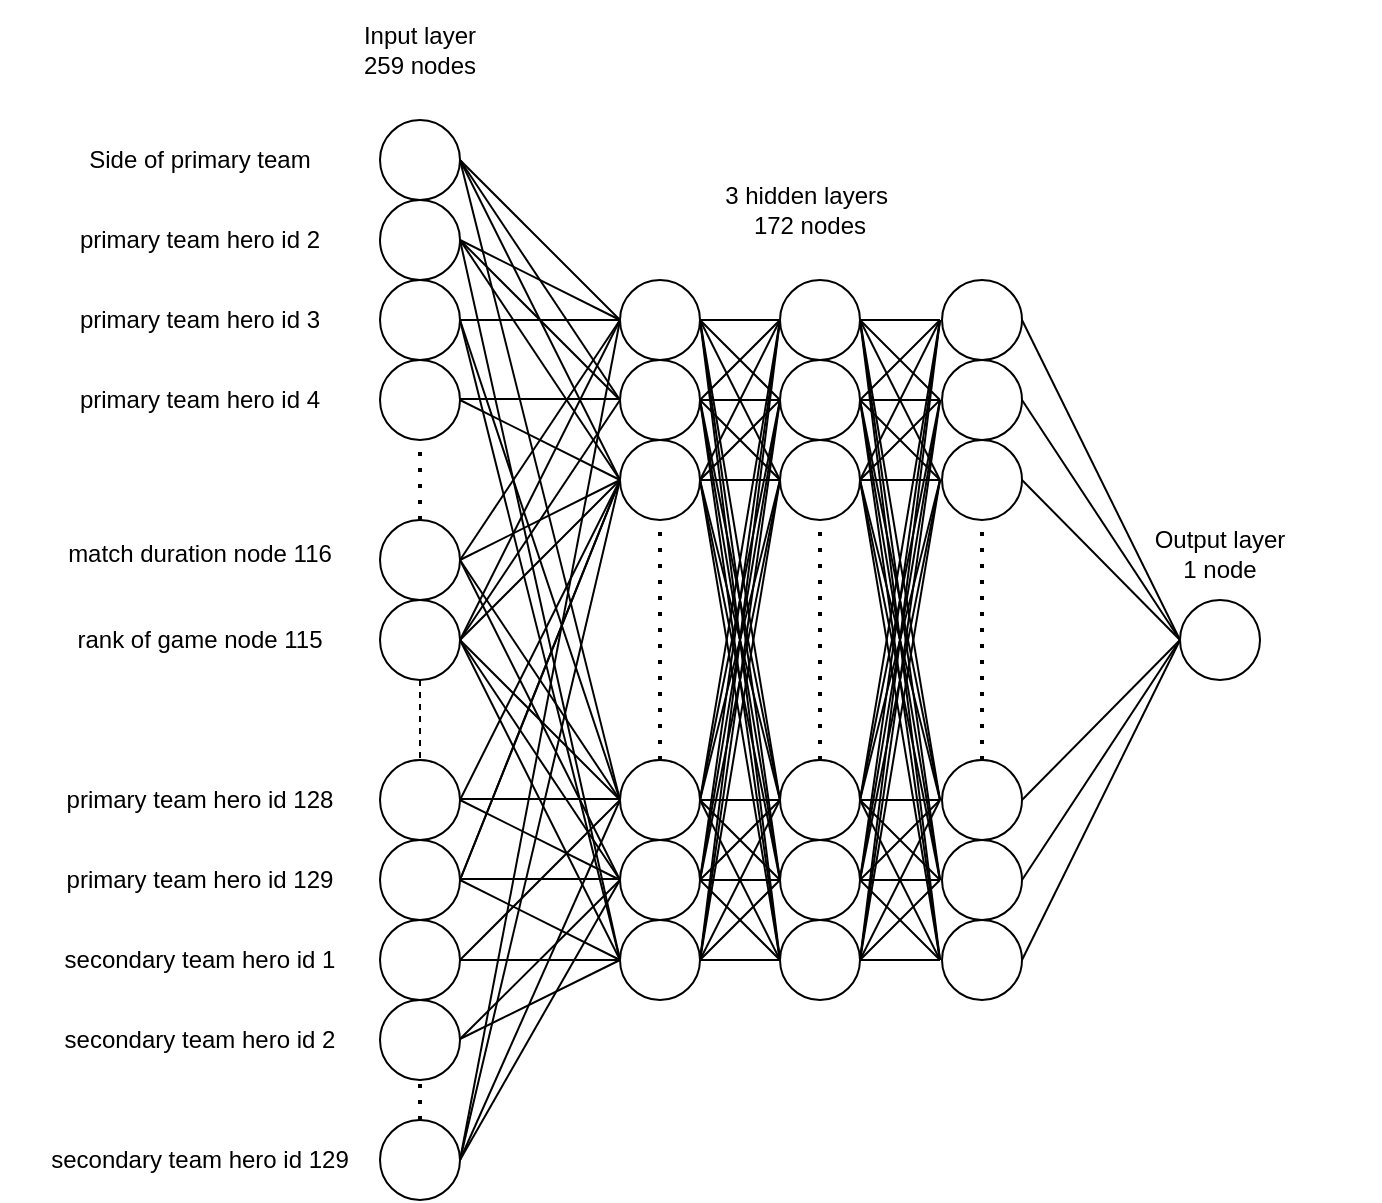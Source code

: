 <mxfile version="13.7.9" type="device"><diagram id="R50vDpRjeNp-_ogq0xLx" name="Page-1"><mxGraphModel dx="814" dy="2036" grid="1" gridSize="10" guides="1" tooltips="1" connect="1" arrows="1" fold="1" page="1" pageScale="1" pageWidth="827" pageHeight="1169" math="0" shadow="0"><root><mxCell id="0"/><mxCell id="1" parent="0"/><mxCell id="CBAxO0qk4OLBXcuv6rnA-1" value="" style="ellipse;whiteSpace=wrap;html=1;" vertex="1" parent="1"><mxGeometry x="250" y="230" width="40" height="40" as="geometry"/></mxCell><mxCell id="CBAxO0qk4OLBXcuv6rnA-13" value="" style="ellipse;whiteSpace=wrap;html=1;" vertex="1" parent="1"><mxGeometry x="250" y="270" width="40" height="40" as="geometry"/></mxCell><mxCell id="CBAxO0qk4OLBXcuv6rnA-14" value="" style="ellipse;whiteSpace=wrap;html=1;" vertex="1" parent="1"><mxGeometry x="250" y="310" width="40" height="40" as="geometry"/></mxCell><mxCell id="CBAxO0qk4OLBXcuv6rnA-15" value="" style="ellipse;whiteSpace=wrap;html=1;" vertex="1" parent="1"><mxGeometry x="250" y="350" width="40" height="40" as="geometry"/></mxCell><mxCell id="CBAxO0qk4OLBXcuv6rnA-18" value="" style="ellipse;whiteSpace=wrap;html=1;" vertex="1" parent="1"><mxGeometry x="250" y="430" width="40" height="40" as="geometry"/></mxCell><mxCell id="CBAxO0qk4OLBXcuv6rnA-19" value="" style="ellipse;whiteSpace=wrap;html=1;" vertex="1" parent="1"><mxGeometry x="250" y="590" width="40" height="40" as="geometry"/></mxCell><mxCell id="CBAxO0qk4OLBXcuv6rnA-20" value="" style="ellipse;whiteSpace=wrap;html=1;" vertex="1" parent="1"><mxGeometry x="250" y="630" width="40" height="40" as="geometry"/></mxCell><mxCell id="CBAxO0qk4OLBXcuv6rnA-21" value="" style="ellipse;whiteSpace=wrap;html=1;" vertex="1" parent="1"><mxGeometry x="250" y="670" width="40" height="40" as="geometry"/></mxCell><mxCell id="CBAxO0qk4OLBXcuv6rnA-23" value="" style="ellipse;whiteSpace=wrap;html=1;" vertex="1" parent="1"><mxGeometry x="250" y="730" width="40" height="40" as="geometry"/></mxCell><mxCell id="CBAxO0qk4OLBXcuv6rnA-36" value="" style="ellipse;whiteSpace=wrap;html=1;" vertex="1" parent="1"><mxGeometry x="370" y="310" width="40" height="40" as="geometry"/></mxCell><mxCell id="CBAxO0qk4OLBXcuv6rnA-67" value="" style="ellipse;whiteSpace=wrap;html=1;" vertex="1" parent="1"><mxGeometry x="650" y="470" width="40" height="40" as="geometry"/></mxCell><mxCell id="CBAxO0qk4OLBXcuv6rnA-69" value="Side of primary team" style="text;html=1;strokeColor=none;fillColor=none;align=center;verticalAlign=middle;whiteSpace=wrap;rounded=0;" vertex="1" parent="1"><mxGeometry x="60" y="240" width="200" height="20" as="geometry"/></mxCell><mxCell id="CBAxO0qk4OLBXcuv6rnA-70" value="primary team hero id 2" style="text;html=1;strokeColor=none;fillColor=none;align=center;verticalAlign=middle;whiteSpace=wrap;rounded=0;" vertex="1" parent="1"><mxGeometry x="60" y="280" width="200" height="20" as="geometry"/></mxCell><mxCell id="CBAxO0qk4OLBXcuv6rnA-71" value="primary team hero id 3" style="text;html=1;strokeColor=none;fillColor=none;align=center;verticalAlign=middle;whiteSpace=wrap;rounded=0;" vertex="1" parent="1"><mxGeometry x="60" y="320" width="200" height="20" as="geometry"/></mxCell><mxCell id="CBAxO0qk4OLBXcuv6rnA-72" value="primary team hero id 4" style="text;html=1;strokeColor=none;fillColor=none;align=center;verticalAlign=middle;whiteSpace=wrap;rounded=0;" vertex="1" parent="1"><mxGeometry x="60" y="360" width="200" height="20" as="geometry"/></mxCell><mxCell id="CBAxO0qk4OLBXcuv6rnA-73" value="primary team hero id 128" style="text;html=1;strokeColor=none;fillColor=none;align=center;verticalAlign=middle;whiteSpace=wrap;rounded=0;" vertex="1" parent="1"><mxGeometry x="60" y="560" width="200" height="20" as="geometry"/></mxCell><mxCell id="CBAxO0qk4OLBXcuv6rnA-74" value="primary team hero id 129" style="text;html=1;strokeColor=none;fillColor=none;align=center;verticalAlign=middle;whiteSpace=wrap;rounded=0;" vertex="1" parent="1"><mxGeometry x="60" y="600" width="200" height="20" as="geometry"/></mxCell><mxCell id="CBAxO0qk4OLBXcuv6rnA-75" value="" style="endArrow=none;dashed=1;html=1;dashPattern=1 3;strokeWidth=2;exitX=0.5;exitY=0;exitDx=0;exitDy=0;entryX=0.5;entryY=1;entryDx=0;entryDy=0;" edge="1" parent="1" source="CBAxO0qk4OLBXcuv6rnA-18" target="CBAxO0qk4OLBXcuv6rnA-15"><mxGeometry width="50" height="50" relative="1" as="geometry"><mxPoint x="290" y="450" as="sourcePoint"/><mxPoint x="340" y="400" as="targetPoint"/></mxGeometry></mxCell><mxCell id="CBAxO0qk4OLBXcuv6rnA-76" value="secondary team hero id 1" style="text;html=1;strokeColor=none;fillColor=none;align=center;verticalAlign=middle;whiteSpace=wrap;rounded=0;" vertex="1" parent="1"><mxGeometry x="60" y="640" width="200" height="20" as="geometry"/></mxCell><mxCell id="CBAxO0qk4OLBXcuv6rnA-77" value="secondary team hero id 2" style="text;html=1;strokeColor=none;fillColor=none;align=center;verticalAlign=middle;whiteSpace=wrap;rounded=0;" vertex="1" parent="1"><mxGeometry x="60" y="680" width="200" height="20" as="geometry"/></mxCell><mxCell id="CBAxO0qk4OLBXcuv6rnA-78" value="secondary team hero id 129" style="text;html=1;strokeColor=none;fillColor=none;align=center;verticalAlign=middle;whiteSpace=wrap;rounded=0;" vertex="1" parent="1"><mxGeometry x="60" y="740" width="200" height="20" as="geometry"/></mxCell><mxCell id="CBAxO0qk4OLBXcuv6rnA-79" value="" style="endArrow=none;dashed=1;html=1;dashPattern=1 3;strokeWidth=2;entryX=0.5;entryY=1;entryDx=0;entryDy=0;exitX=0.5;exitY=0;exitDx=0;exitDy=0;" edge="1" parent="1" source="CBAxO0qk4OLBXcuv6rnA-23" target="CBAxO0qk4OLBXcuv6rnA-21"><mxGeometry width="50" height="50" relative="1" as="geometry"><mxPoint x="140" y="760" as="sourcePoint"/><mxPoint x="190" y="710" as="targetPoint"/></mxGeometry></mxCell><mxCell id="CBAxO0qk4OLBXcuv6rnA-83" value="" style="ellipse;whiteSpace=wrap;html=1;" vertex="1" parent="1"><mxGeometry x="250" y="470" width="40" height="40" as="geometry"/></mxCell><mxCell id="CBAxO0qk4OLBXcuv6rnA-84" value="" style="ellipse;whiteSpace=wrap;html=1;" vertex="1" parent="1"><mxGeometry x="250" y="550" width="40" height="40" as="geometry"/></mxCell><mxCell id="CBAxO0qk4OLBXcuv6rnA-85" value="" style="endArrow=none;dashed=1;html=1;exitX=0.5;exitY=1;exitDx=0;exitDy=0;entryX=0.5;entryY=0;entryDx=0;entryDy=0;" edge="1" parent="1" source="CBAxO0qk4OLBXcuv6rnA-83" target="CBAxO0qk4OLBXcuv6rnA-84"><mxGeometry width="50" height="50" relative="1" as="geometry"><mxPoint x="220" y="720" as="sourcePoint"/><mxPoint x="270" y="550" as="targetPoint"/></mxGeometry></mxCell><mxCell id="CBAxO0qk4OLBXcuv6rnA-86" value="match duration node 116" style="text;html=1;strokeColor=none;fillColor=none;align=center;verticalAlign=middle;whiteSpace=wrap;rounded=0;" vertex="1" parent="1"><mxGeometry x="60" y="437" width="200" height="20" as="geometry"/></mxCell><mxCell id="CBAxO0qk4OLBXcuv6rnA-87" value="rank of game node 115" style="text;html=1;strokeColor=none;fillColor=none;align=center;verticalAlign=middle;whiteSpace=wrap;rounded=0;" vertex="1" parent="1"><mxGeometry x="60" y="480" width="200" height="20" as="geometry"/></mxCell><mxCell id="CBAxO0qk4OLBXcuv6rnA-91" value="&lt;span style=&quot;color: rgba(0 , 0 , 0 , 0) ; font-family: monospace ; font-size: 0px ; background-color: rgb(248 , 249 , 250)&quot;&gt;%3CmxGraphModel%3E%3Croot%3E%3CmxCell%20id%3D%220%22%2F%3E%3CmxCell%20id%3D%221%22%20parent%3D%220%22%2F%3E%3CmxCell%20id%3D%222%22%20value%3D%22%22%20style%3D%22endArrow%3Dnone%3Bhtml%3D1%3BentryX%3D0%3BentryY%3D0.5%3BentryDx%3D0%3BentryDy%3D0%3BexitX%3D1%3BexitY%3D0.5%3BexitDx%3D0%3BexitDy%3D0%3B%22%20edge%3D%221%22%20parent%3D%221%22%3E%3CmxGeometry%20width%3D%2250%22%20height%3D%2250%22%20relative%3D%221%22%20as%3D%22geometry%22%3E%3CmxPoint%20x%3D%22410%22%20y%3D%22680%22%20as%3D%22sourcePoint%22%2F%3E%3CmxPoint%20x%3D%22490%22%20y%3D%22560%22%20as%3D%22targetPoint%22%2F%3E%3C%2FmxGeometry%3E%3C%2FmxCell%3E%3C%2Froot%3E%3C%2FmxGraphModel%3E&lt;/span&gt;" style="endArrow=none;html=1;entryX=0;entryY=0.5;entryDx=0;entryDy=0;exitX=1;exitY=0.5;exitDx=0;exitDy=0;" edge="1" parent="1" source="CBAxO0qk4OLBXcuv6rnA-23"><mxGeometry width="50" height="50" relative="1" as="geometry"><mxPoint x="290" y="720" as="sourcePoint"/><mxPoint x="370.0" y="610" as="targetPoint"/></mxGeometry></mxCell><mxCell id="CBAxO0qk4OLBXcuv6rnA-93" value="" style="endArrow=none;html=1;exitX=1;exitY=0.5;exitDx=0;exitDy=0;entryX=0;entryY=0.5;entryDx=0;entryDy=0;" edge="1" parent="1" source="CBAxO0qk4OLBXcuv6rnA-23"><mxGeometry width="50" height="50" relative="1" as="geometry"><mxPoint x="360" y="690" as="sourcePoint"/><mxPoint x="370.0" y="570" as="targetPoint"/></mxGeometry></mxCell><mxCell id="CBAxO0qk4OLBXcuv6rnA-100" value="" style="endArrow=none;html=1;entryX=0;entryY=0.5;entryDx=0;entryDy=0;" edge="1" parent="1"><mxGeometry width="50" height="50" relative="1" as="geometry"><mxPoint x="290" y="750" as="sourcePoint"/><mxPoint x="370" y="330" as="targetPoint"/></mxGeometry></mxCell><mxCell id="CBAxO0qk4OLBXcuv6rnA-102" value="" style="endArrow=none;html=1;entryX=0;entryY=0.5;entryDx=0;entryDy=0;exitX=1;exitY=0.5;exitDx=0;exitDy=0;" edge="1" parent="1" source="CBAxO0qk4OLBXcuv6rnA-23"><mxGeometry width="50" height="50" relative="1" as="geometry"><mxPoint x="290" y="530" as="sourcePoint"/><mxPoint x="370" y="410" as="targetPoint"/></mxGeometry></mxCell><mxCell id="CBAxO0qk4OLBXcuv6rnA-128" value="" style="endArrow=none;html=1;entryX=0;entryY=0.5;entryDx=0;entryDy=0;exitX=1;exitY=0.5;exitDx=0;exitDy=0;" edge="1" parent="1" source="CBAxO0qk4OLBXcuv6rnA-1" target="CBAxO0qk4OLBXcuv6rnA-36"><mxGeometry width="50" height="50" relative="1" as="geometry"><mxPoint x="290" y="250" as="sourcePoint"/><mxPoint x="340" y="200" as="targetPoint"/></mxGeometry></mxCell><mxCell id="CBAxO0qk4OLBXcuv6rnA-129" value="" style="endArrow=none;html=1;exitX=1;exitY=0.5;exitDx=0;exitDy=0;" edge="1" parent="1" source="CBAxO0qk4OLBXcuv6rnA-13"><mxGeometry width="50" height="50" relative="1" as="geometry"><mxPoint x="320" y="380" as="sourcePoint"/><mxPoint x="370" y="330" as="targetPoint"/></mxGeometry></mxCell><mxCell id="CBAxO0qk4OLBXcuv6rnA-130" value="" style="endArrow=none;html=1;exitX=1;exitY=0.5;exitDx=0;exitDy=0;" edge="1" parent="1" source="CBAxO0qk4OLBXcuv6rnA-14"><mxGeometry width="50" height="50" relative="1" as="geometry"><mxPoint x="300" y="300" as="sourcePoint"/><mxPoint x="370" y="330" as="targetPoint"/></mxGeometry></mxCell><mxCell id="CBAxO0qk4OLBXcuv6rnA-131" value="" style="endArrow=none;html=1;exitX=1;exitY=0.5;exitDx=0;exitDy=0;" edge="1" parent="1"><mxGeometry width="50" height="50" relative="1" as="geometry"><mxPoint x="290" y="370" as="sourcePoint"/><mxPoint x="370" y="410" as="targetPoint"/></mxGeometry></mxCell><mxCell id="CBAxO0qk4OLBXcuv6rnA-134" value="" style="endArrow=none;html=1;exitX=1;exitY=0.5;exitDx=0;exitDy=0;" edge="1" parent="1"><mxGeometry width="50" height="50" relative="1" as="geometry"><mxPoint x="290" y="570" as="sourcePoint"/><mxPoint x="370" y="610" as="targetPoint"/></mxGeometry></mxCell><mxCell id="CBAxO0qk4OLBXcuv6rnA-135" value="" style="endArrow=none;html=1;exitX=1;exitY=0.5;exitDx=0;exitDy=0;" edge="1" parent="1"><mxGeometry width="50" height="50" relative="1" as="geometry"><mxPoint x="290" y="610" as="sourcePoint"/><mxPoint x="370" y="650" as="targetPoint"/></mxGeometry></mxCell><mxCell id="CBAxO0qk4OLBXcuv6rnA-137" value="" style="endArrow=none;html=1;exitX=1;exitY=0.5;exitDx=0;exitDy=0;entryX=0;entryY=0.5;entryDx=0;entryDy=0;" edge="1" parent="1"><mxGeometry width="50" height="50" relative="1" as="geometry"><mxPoint x="290" y="650" as="sourcePoint"/><mxPoint x="370.0" y="650" as="targetPoint"/></mxGeometry></mxCell><mxCell id="CBAxO0qk4OLBXcuv6rnA-138" value="" style="endArrow=none;html=1;exitX=1;exitY=0.5;exitDx=0;exitDy=0;entryX=0;entryY=0.5;entryDx=0;entryDy=0;" edge="1" parent="1"><mxGeometry width="50" height="50" relative="1" as="geometry"><mxPoint x="290" y="609.5" as="sourcePoint"/><mxPoint x="370" y="609.5" as="targetPoint"/></mxGeometry></mxCell><mxCell id="CBAxO0qk4OLBXcuv6rnA-139" value="" style="endArrow=none;html=1;exitX=1;exitY=0.5;exitDx=0;exitDy=0;entryX=0;entryY=0.5;entryDx=0;entryDy=0;" edge="1" parent="1"><mxGeometry width="50" height="50" relative="1" as="geometry"><mxPoint x="290" y="569.5" as="sourcePoint"/><mxPoint x="370" y="569.5" as="targetPoint"/></mxGeometry></mxCell><mxCell id="CBAxO0qk4OLBXcuv6rnA-141" value="" style="endArrow=none;html=1;exitX=1;exitY=0.5;exitDx=0;exitDy=0;entryX=0;entryY=0.5;entryDx=0;entryDy=0;" edge="1" parent="1"><mxGeometry width="50" height="50" relative="1" as="geometry"><mxPoint x="290" y="369.5" as="sourcePoint"/><mxPoint x="370" y="369.5" as="targetPoint"/></mxGeometry></mxCell><mxCell id="CBAxO0qk4OLBXcuv6rnA-143" value="" style="endArrow=none;html=1;exitX=1;exitY=0.5;exitDx=0;exitDy=0;" edge="1" parent="1" source="CBAxO0qk4OLBXcuv6rnA-1"><mxGeometry width="50" height="50" relative="1" as="geometry"><mxPoint x="290" y="249.5" as="sourcePoint"/><mxPoint x="370" y="370" as="targetPoint"/></mxGeometry></mxCell><mxCell id="CBAxO0qk4OLBXcuv6rnA-144" value="" style="endArrow=none;html=1;exitX=1;exitY=0.5;exitDx=0;exitDy=0;entryX=0;entryY=0.5;entryDx=0;entryDy=0;" edge="1" parent="1"><mxGeometry width="50" height="50" relative="1" as="geometry"><mxPoint x="290" y="650" as="sourcePoint"/><mxPoint x="370.0" y="570" as="targetPoint"/></mxGeometry></mxCell><mxCell id="CBAxO0qk4OLBXcuv6rnA-145" value="" style="endArrow=none;html=1;exitX=1;exitY=0.5;exitDx=0;exitDy=0;entryX=0;entryY=0.5;entryDx=0;entryDy=0;" edge="1" parent="1"><mxGeometry width="50" height="50" relative="1" as="geometry"><mxPoint x="290" y="689.5" as="sourcePoint"/><mxPoint x="370.0" y="650" as="targetPoint"/></mxGeometry></mxCell><mxCell id="CBAxO0qk4OLBXcuv6rnA-146" value="" style="endArrow=none;html=1;exitX=1;exitY=0.5;exitDx=0;exitDy=0;entryX=0;entryY=0.5;entryDx=0;entryDy=0;" edge="1" parent="1"><mxGeometry width="50" height="50" relative="1" as="geometry"><mxPoint x="290" y="689.5" as="sourcePoint"/><mxPoint x="370.0" y="610" as="targetPoint"/></mxGeometry></mxCell><mxCell id="CBAxO0qk4OLBXcuv6rnA-151" value="" style="endArrow=none;dashed=1;html=1;dashPattern=1 3;strokeWidth=2;entryX=0.5;entryY=1;entryDx=0;entryDy=0;exitX=0.5;exitY=0;exitDx=0;exitDy=0;" edge="1" parent="1"><mxGeometry width="50" height="50" relative="1" as="geometry"><mxPoint x="390.0" y="550" as="sourcePoint"/><mxPoint x="390.0" y="430" as="targetPoint"/></mxGeometry></mxCell><mxCell id="CBAxO0qk4OLBXcuv6rnA-155" value="" style="endArrow=none;html=1;exitX=1;exitY=0.5;exitDx=0;exitDy=0;entryX=0;entryY=0.5;entryDx=0;entryDy=0;" edge="1" parent="1" source="CBAxO0qk4OLBXcuv6rnA-1"><mxGeometry width="50" height="50" relative="1" as="geometry"><mxPoint x="360.0" y="170" as="sourcePoint"/><mxPoint x="370.0" y="410" as="targetPoint"/></mxGeometry></mxCell><mxCell id="CBAxO0qk4OLBXcuv6rnA-157" value="" style="endArrow=none;html=1;exitX=1;exitY=0.5;exitDx=0;exitDy=0;entryX=0;entryY=0.5;entryDx=0;entryDy=0;" edge="1" parent="1" source="CBAxO0qk4OLBXcuv6rnA-1"><mxGeometry width="50" height="50" relative="1" as="geometry"><mxPoint x="310.0" y="269.5" as="sourcePoint"/><mxPoint x="370.0" y="570" as="targetPoint"/></mxGeometry></mxCell><mxCell id="CBAxO0qk4OLBXcuv6rnA-161" value="" style="endArrow=none;html=1;exitX=1;exitY=0.5;exitDx=0;exitDy=0;entryX=0;entryY=0.5;entryDx=0;entryDy=0;" edge="1" parent="1" source="CBAxO0qk4OLBXcuv6rnA-13"><mxGeometry width="50" height="50" relative="1" as="geometry"><mxPoint x="350.0" y="309.5" as="sourcePoint"/><mxPoint x="370.0" y="370" as="targetPoint"/></mxGeometry></mxCell><mxCell id="CBAxO0qk4OLBXcuv6rnA-162" value="" style="endArrow=none;html=1;entryX=0;entryY=0.5;entryDx=0;entryDy=0;" edge="1" parent="1"><mxGeometry width="50" height="50" relative="1" as="geometry"><mxPoint x="290" y="290" as="sourcePoint"/><mxPoint x="370.0" y="410" as="targetPoint"/></mxGeometry></mxCell><mxCell id="CBAxO0qk4OLBXcuv6rnA-164" value="" style="endArrow=none;html=1;exitX=1;exitY=0.5;exitDx=0;exitDy=0;entryX=0;entryY=0.5;entryDx=0;entryDy=0;" edge="1" parent="1" source="CBAxO0qk4OLBXcuv6rnA-13"><mxGeometry width="50" height="50" relative="1" as="geometry"><mxPoint x="380.0" y="339.5" as="sourcePoint"/><mxPoint x="370.0" y="650" as="targetPoint"/></mxGeometry></mxCell><mxCell id="CBAxO0qk4OLBXcuv6rnA-165" value="" style="endArrow=none;html=1;exitX=1;exitY=0.5;exitDx=0;exitDy=0;entryX=0;entryY=0.5;entryDx=0;entryDy=0;" edge="1" parent="1" source="CBAxO0qk4OLBXcuv6rnA-18" target="CBAxO0qk4OLBXcuv6rnA-36"><mxGeometry width="50" height="50" relative="1" as="geometry"><mxPoint x="390.0" y="349.5" as="sourcePoint"/><mxPoint x="470.0" y="470" as="targetPoint"/></mxGeometry></mxCell><mxCell id="CBAxO0qk4OLBXcuv6rnA-166" value="" style="endArrow=none;html=1;exitX=0;exitY=0.5;exitDx=0;exitDy=0;entryX=1;entryY=0.5;entryDx=0;entryDy=0;" edge="1" parent="1" target="CBAxO0qk4OLBXcuv6rnA-18"><mxGeometry width="50" height="50" relative="1" as="geometry"><mxPoint x="370.0" y="410" as="sourcePoint"/><mxPoint x="480.0" y="480" as="targetPoint"/></mxGeometry></mxCell><mxCell id="CBAxO0qk4OLBXcuv6rnA-167" value="" style="endArrow=none;html=1;exitX=1;exitY=0.5;exitDx=0;exitDy=0;entryX=0;entryY=0.5;entryDx=0;entryDy=0;" edge="1" parent="1" source="CBAxO0qk4OLBXcuv6rnA-83"><mxGeometry width="50" height="50" relative="1" as="geometry"><mxPoint x="410.0" y="369.5" as="sourcePoint"/><mxPoint x="370.0" y="370" as="targetPoint"/></mxGeometry></mxCell><mxCell id="CBAxO0qk4OLBXcuv6rnA-168" value="" style="endArrow=none;html=1;exitX=1;exitY=0.5;exitDx=0;exitDy=0;entryX=0;entryY=0.5;entryDx=0;entryDy=0;" edge="1" parent="1" source="CBAxO0qk4OLBXcuv6rnA-83"><mxGeometry width="50" height="50" relative="1" as="geometry"><mxPoint x="420.0" y="379.5" as="sourcePoint"/><mxPoint x="370.0" y="410" as="targetPoint"/></mxGeometry></mxCell><mxCell id="CBAxO0qk4OLBXcuv6rnA-169" value="" style="endArrow=none;html=1;exitX=1;exitY=0.5;exitDx=0;exitDy=0;entryX=0;entryY=0.5;entryDx=0;entryDy=0;" edge="1" parent="1" source="CBAxO0qk4OLBXcuv6rnA-83"><mxGeometry width="50" height="50" relative="1" as="geometry"><mxPoint x="430.0" y="389.5" as="sourcePoint"/><mxPoint x="370.0" y="570" as="targetPoint"/></mxGeometry></mxCell><mxCell id="CBAxO0qk4OLBXcuv6rnA-170" value="" style="endArrow=none;html=1;exitX=1;exitY=0.5;exitDx=0;exitDy=0;entryX=0;entryY=0.5;entryDx=0;entryDy=0;" edge="1" parent="1" source="CBAxO0qk4OLBXcuv6rnA-83"><mxGeometry width="50" height="50" relative="1" as="geometry"><mxPoint x="440.0" y="399.5" as="sourcePoint"/><mxPoint x="370.0" y="650" as="targetPoint"/></mxGeometry></mxCell><mxCell id="CBAxO0qk4OLBXcuv6rnA-171" value="" style="endArrow=none;html=1;exitX=1;exitY=0.5;exitDx=0;exitDy=0;" edge="1" parent="1" source="CBAxO0qk4OLBXcuv6rnA-83"><mxGeometry width="50" height="50" relative="1" as="geometry"><mxPoint x="450.0" y="409.5" as="sourcePoint"/><mxPoint x="370" y="610" as="targetPoint"/></mxGeometry></mxCell><mxCell id="CBAxO0qk4OLBXcuv6rnA-172" value="" style="endArrow=none;html=1;exitX=1;exitY=0.5;exitDx=0;exitDy=0;entryX=0;entryY=0.5;entryDx=0;entryDy=0;" edge="1" parent="1" source="CBAxO0qk4OLBXcuv6rnA-83" target="CBAxO0qk4OLBXcuv6rnA-36"><mxGeometry width="50" height="50" relative="1" as="geometry"><mxPoint x="460.0" y="419.5" as="sourcePoint"/><mxPoint x="540.0" y="540" as="targetPoint"/></mxGeometry></mxCell><mxCell id="CBAxO0qk4OLBXcuv6rnA-173" value="" style="endArrow=none;html=1;exitX=1;exitY=0.5;exitDx=0;exitDy=0;entryX=0;entryY=0.5;entryDx=0;entryDy=0;" edge="1" parent="1" source="CBAxO0qk4OLBXcuv6rnA-18"><mxGeometry width="50" height="50" relative="1" as="geometry"><mxPoint x="470.0" y="429.5" as="sourcePoint"/><mxPoint x="370.0" y="570" as="targetPoint"/></mxGeometry></mxCell><mxCell id="CBAxO0qk4OLBXcuv6rnA-174" value="" style="endArrow=none;html=1;exitX=1;exitY=0.5;exitDx=0;exitDy=0;entryX=0;entryY=0.5;entryDx=0;entryDy=0;" edge="1" parent="1" source="CBAxO0qk4OLBXcuv6rnA-18"><mxGeometry width="50" height="50" relative="1" as="geometry"><mxPoint x="480.0" y="439.5" as="sourcePoint"/><mxPoint x="370.0" y="610" as="targetPoint"/></mxGeometry></mxCell><mxCell id="CBAxO0qk4OLBXcuv6rnA-175" value="" style="endArrow=none;html=1;exitX=1;exitY=0.5;exitDx=0;exitDy=0;" edge="1" parent="1" source="CBAxO0qk4OLBXcuv6rnA-19"><mxGeometry width="50" height="50" relative="1" as="geometry"><mxPoint x="490.0" y="449.5" as="sourcePoint"/><mxPoint x="370" y="410" as="targetPoint"/></mxGeometry></mxCell><mxCell id="CBAxO0qk4OLBXcuv6rnA-176" value="" style="endArrow=none;html=1;exitX=1;exitY=0.5;exitDx=0;exitDy=0;entryX=0;entryY=0.5;entryDx=0;entryDy=0;" edge="1" parent="1" source="CBAxO0qk4OLBXcuv6rnA-19"><mxGeometry width="50" height="50" relative="1" as="geometry"><mxPoint x="500.0" y="459.5" as="sourcePoint"/><mxPoint x="370.0" y="410" as="targetPoint"/></mxGeometry></mxCell><mxCell id="CBAxO0qk4OLBXcuv6rnA-177" value="" style="endArrow=none;html=1;exitX=1;exitY=0.5;exitDx=0;exitDy=0;entryX=0;entryY=0.5;entryDx=0;entryDy=0;" edge="1" parent="1" source="CBAxO0qk4OLBXcuv6rnA-84"><mxGeometry width="50" height="50" relative="1" as="geometry"><mxPoint x="510.0" y="469.5" as="sourcePoint"/><mxPoint x="370.0" y="410" as="targetPoint"/></mxGeometry></mxCell><mxCell id="CBAxO0qk4OLBXcuv6rnA-178" value="" style="endArrow=none;html=1;exitX=1;exitY=0.5;exitDx=0;exitDy=0;entryX=0;entryY=0.5;entryDx=0;entryDy=0;" edge="1" parent="1" source="CBAxO0qk4OLBXcuv6rnA-14"><mxGeometry width="50" height="50" relative="1" as="geometry"><mxPoint x="520.0" y="479.5" as="sourcePoint"/><mxPoint x="370.0" y="570" as="targetPoint"/></mxGeometry></mxCell><mxCell id="CBAxO0qk4OLBXcuv6rnA-179" value="" style="endArrow=none;html=1;exitX=1;exitY=0.5;exitDx=0;exitDy=0;entryX=0;entryY=0.5;entryDx=0;entryDy=0;" edge="1" parent="1" source="CBAxO0qk4OLBXcuv6rnA-14"><mxGeometry width="50" height="50" relative="1" as="geometry"><mxPoint x="530.0" y="489.5" as="sourcePoint"/><mxPoint x="370.0" y="650" as="targetPoint"/></mxGeometry></mxCell><mxCell id="CBAxO0qk4OLBXcuv6rnA-180" value="" style="endArrow=none;html=1;exitX=1;exitY=0.5;exitDx=0;exitDy=0;entryX=0;entryY=0.5;entryDx=0;entryDy=0;" edge="1" parent="1" source="CBAxO0qk4OLBXcuv6rnA-36"><mxGeometry width="50" height="50" relative="1" as="geometry"><mxPoint x="540.0" y="499.5" as="sourcePoint"/><mxPoint x="450.0" y="410" as="targetPoint"/></mxGeometry></mxCell><mxCell id="CBAxO0qk4OLBXcuv6rnA-181" value="" style="endArrow=none;html=1;exitX=1;exitY=0.5;exitDx=0;exitDy=0;entryX=0;entryY=0.5;entryDx=0;entryDy=0;" edge="1" parent="1" source="CBAxO0qk4OLBXcuv6rnA-36"><mxGeometry width="50" height="50" relative="1" as="geometry"><mxPoint x="550.0" y="509.5" as="sourcePoint"/><mxPoint x="450.0" y="570" as="targetPoint"/></mxGeometry></mxCell><mxCell id="CBAxO0qk4OLBXcuv6rnA-182" value="" style="endArrow=none;html=1;exitX=1;exitY=0.5;exitDx=0;exitDy=0;entryX=0;entryY=0.5;entryDx=0;entryDy=0;" edge="1" parent="1" source="CBAxO0qk4OLBXcuv6rnA-36"><mxGeometry width="50" height="50" relative="1" as="geometry"><mxPoint x="440.0" y="350" as="sourcePoint"/><mxPoint x="450.0" y="370" as="targetPoint"/></mxGeometry></mxCell><mxCell id="CBAxO0qk4OLBXcuv6rnA-183" value="" style="endArrow=none;html=1;exitX=1;exitY=0.5;exitDx=0;exitDy=0;entryX=0;entryY=0.5;entryDx=0;entryDy=0;" edge="1" parent="1" source="CBAxO0qk4OLBXcuv6rnA-36"><mxGeometry width="50" height="50" relative="1" as="geometry"><mxPoint x="390.0" y="309.5" as="sourcePoint"/><mxPoint x="450.0" y="330" as="targetPoint"/></mxGeometry></mxCell><mxCell id="CBAxO0qk4OLBXcuv6rnA-184" value="" style="endArrow=none;html=1;exitX=1;exitY=0.5;exitDx=0;exitDy=0;entryX=0;entryY=0.5;entryDx=0;entryDy=0;" edge="1" parent="1" source="CBAxO0qk4OLBXcuv6rnA-36"><mxGeometry width="50" height="50" relative="1" as="geometry"><mxPoint x="580.0" y="539.5" as="sourcePoint"/><mxPoint x="450.0" y="610" as="targetPoint"/></mxGeometry></mxCell><mxCell id="CBAxO0qk4OLBXcuv6rnA-185" value="" style="endArrow=none;html=1;exitX=1;exitY=0.5;exitDx=0;exitDy=0;entryX=0;entryY=0.5;entryDx=0;entryDy=0;" edge="1" parent="1" source="CBAxO0qk4OLBXcuv6rnA-36"><mxGeometry width="50" height="50" relative="1" as="geometry"><mxPoint x="590.0" y="549.5" as="sourcePoint"/><mxPoint x="450.0" y="650" as="targetPoint"/></mxGeometry></mxCell><mxCell id="CBAxO0qk4OLBXcuv6rnA-207" value="" style="ellipse;whiteSpace=wrap;html=1;" vertex="1" parent="1"><mxGeometry x="370" y="350" width="40" height="40" as="geometry"/></mxCell><mxCell id="CBAxO0qk4OLBXcuv6rnA-208" value="" style="endArrow=none;html=1;exitX=1;exitY=0.5;exitDx=0;exitDy=0;entryX=0;entryY=0.5;entryDx=0;entryDy=0;" edge="1" parent="1" source="CBAxO0qk4OLBXcuv6rnA-207"><mxGeometry width="50" height="50" relative="1" as="geometry"><mxPoint x="540.0" y="499.5" as="sourcePoint"/><mxPoint x="450.0" y="410" as="targetPoint"/></mxGeometry></mxCell><mxCell id="CBAxO0qk4OLBXcuv6rnA-209" value="" style="endArrow=none;html=1;exitX=1;exitY=0.5;exitDx=0;exitDy=0;entryX=0;entryY=0.5;entryDx=0;entryDy=0;" edge="1" parent="1" source="CBAxO0qk4OLBXcuv6rnA-207"><mxGeometry width="50" height="50" relative="1" as="geometry"><mxPoint x="550.0" y="509.5" as="sourcePoint"/><mxPoint x="450.0" y="570" as="targetPoint"/></mxGeometry></mxCell><mxCell id="CBAxO0qk4OLBXcuv6rnA-210" value="" style="endArrow=none;html=1;exitX=1;exitY=0.5;exitDx=0;exitDy=0;entryX=0;entryY=0.5;entryDx=0;entryDy=0;" edge="1" parent="1" source="CBAxO0qk4OLBXcuv6rnA-207"><mxGeometry width="50" height="50" relative="1" as="geometry"><mxPoint x="440.0" y="350" as="sourcePoint"/><mxPoint x="450.0" y="370" as="targetPoint"/></mxGeometry></mxCell><mxCell id="CBAxO0qk4OLBXcuv6rnA-211" value="" style="endArrow=none;html=1;exitX=1;exitY=0.5;exitDx=0;exitDy=0;entryX=0;entryY=0.5;entryDx=0;entryDy=0;" edge="1" parent="1" source="CBAxO0qk4OLBXcuv6rnA-207"><mxGeometry width="50" height="50" relative="1" as="geometry"><mxPoint x="390.0" y="309.5" as="sourcePoint"/><mxPoint x="450.0" y="330" as="targetPoint"/></mxGeometry></mxCell><mxCell id="CBAxO0qk4OLBXcuv6rnA-212" value="" style="endArrow=none;html=1;exitX=1;exitY=0.5;exitDx=0;exitDy=0;entryX=0;entryY=0.5;entryDx=0;entryDy=0;" edge="1" parent="1" source="CBAxO0qk4OLBXcuv6rnA-207"><mxGeometry width="50" height="50" relative="1" as="geometry"><mxPoint x="580.0" y="539.5" as="sourcePoint"/><mxPoint x="450.0" y="610" as="targetPoint"/></mxGeometry></mxCell><mxCell id="CBAxO0qk4OLBXcuv6rnA-213" value="" style="endArrow=none;html=1;exitX=1;exitY=0.5;exitDx=0;exitDy=0;entryX=0;entryY=0.5;entryDx=0;entryDy=0;" edge="1" parent="1" source="CBAxO0qk4OLBXcuv6rnA-207"><mxGeometry width="50" height="50" relative="1" as="geometry"><mxPoint x="590.0" y="549.5" as="sourcePoint"/><mxPoint x="450.0" y="650" as="targetPoint"/></mxGeometry></mxCell><mxCell id="CBAxO0qk4OLBXcuv6rnA-214" value="" style="ellipse;whiteSpace=wrap;html=1;" vertex="1" parent="1"><mxGeometry x="370" y="390" width="40" height="40" as="geometry"/></mxCell><mxCell id="CBAxO0qk4OLBXcuv6rnA-215" value="" style="endArrow=none;html=1;exitX=1;exitY=0.5;exitDx=0;exitDy=0;entryX=0;entryY=0.5;entryDx=0;entryDy=0;" edge="1" parent="1" source="CBAxO0qk4OLBXcuv6rnA-214"><mxGeometry width="50" height="50" relative="1" as="geometry"><mxPoint x="540.0" y="499.5" as="sourcePoint"/><mxPoint x="450.0" y="410" as="targetPoint"/></mxGeometry></mxCell><mxCell id="CBAxO0qk4OLBXcuv6rnA-216" value="" style="endArrow=none;html=1;exitX=1;exitY=0.5;exitDx=0;exitDy=0;entryX=0;entryY=0.5;entryDx=0;entryDy=0;" edge="1" parent="1" source="CBAxO0qk4OLBXcuv6rnA-214"><mxGeometry width="50" height="50" relative="1" as="geometry"><mxPoint x="550.0" y="509.5" as="sourcePoint"/><mxPoint x="450.0" y="570" as="targetPoint"/></mxGeometry></mxCell><mxCell id="CBAxO0qk4OLBXcuv6rnA-217" value="" style="endArrow=none;html=1;exitX=1;exitY=0.5;exitDx=0;exitDy=0;entryX=0;entryY=0.5;entryDx=0;entryDy=0;" edge="1" parent="1" source="CBAxO0qk4OLBXcuv6rnA-214"><mxGeometry width="50" height="50" relative="1" as="geometry"><mxPoint x="440.0" y="350" as="sourcePoint"/><mxPoint x="450.0" y="370" as="targetPoint"/></mxGeometry></mxCell><mxCell id="CBAxO0qk4OLBXcuv6rnA-218" value="" style="endArrow=none;html=1;exitX=1;exitY=0.5;exitDx=0;exitDy=0;entryX=0;entryY=0.5;entryDx=0;entryDy=0;" edge="1" parent="1" source="CBAxO0qk4OLBXcuv6rnA-214"><mxGeometry width="50" height="50" relative="1" as="geometry"><mxPoint x="390.0" y="309.5" as="sourcePoint"/><mxPoint x="450.0" y="330" as="targetPoint"/></mxGeometry></mxCell><mxCell id="CBAxO0qk4OLBXcuv6rnA-219" value="" style="endArrow=none;html=1;exitX=1;exitY=0.5;exitDx=0;exitDy=0;entryX=0;entryY=0.5;entryDx=0;entryDy=0;" edge="1" parent="1" source="CBAxO0qk4OLBXcuv6rnA-214"><mxGeometry width="50" height="50" relative="1" as="geometry"><mxPoint x="580.0" y="539.5" as="sourcePoint"/><mxPoint x="450.0" y="610" as="targetPoint"/></mxGeometry></mxCell><mxCell id="CBAxO0qk4OLBXcuv6rnA-220" value="" style="endArrow=none;html=1;exitX=1;exitY=0.5;exitDx=0;exitDy=0;entryX=0;entryY=0.5;entryDx=0;entryDy=0;" edge="1" parent="1" source="CBAxO0qk4OLBXcuv6rnA-214"><mxGeometry width="50" height="50" relative="1" as="geometry"><mxPoint x="590.0" y="549.5" as="sourcePoint"/><mxPoint x="450.0" y="650" as="targetPoint"/></mxGeometry></mxCell><mxCell id="CBAxO0qk4OLBXcuv6rnA-221" value="" style="ellipse;whiteSpace=wrap;html=1;" vertex="1" parent="1"><mxGeometry x="370" y="550" width="40" height="40" as="geometry"/></mxCell><mxCell id="CBAxO0qk4OLBXcuv6rnA-222" value="" style="endArrow=none;html=1;exitX=1;exitY=0.5;exitDx=0;exitDy=0;entryX=0;entryY=0.5;entryDx=0;entryDy=0;" edge="1" parent="1" source="CBAxO0qk4OLBXcuv6rnA-221"><mxGeometry width="50" height="50" relative="1" as="geometry"><mxPoint x="540.0" y="499.5" as="sourcePoint"/><mxPoint x="450.0" y="410" as="targetPoint"/></mxGeometry></mxCell><mxCell id="CBAxO0qk4OLBXcuv6rnA-223" value="" style="endArrow=none;html=1;exitX=1;exitY=0.5;exitDx=0;exitDy=0;entryX=0;entryY=0.5;entryDx=0;entryDy=0;" edge="1" parent="1" source="CBAxO0qk4OLBXcuv6rnA-221"><mxGeometry width="50" height="50" relative="1" as="geometry"><mxPoint x="550.0" y="509.5" as="sourcePoint"/><mxPoint x="450.0" y="570" as="targetPoint"/></mxGeometry></mxCell><mxCell id="CBAxO0qk4OLBXcuv6rnA-224" value="" style="endArrow=none;html=1;exitX=1;exitY=0.5;exitDx=0;exitDy=0;entryX=0;entryY=0.5;entryDx=0;entryDy=0;" edge="1" parent="1" source="CBAxO0qk4OLBXcuv6rnA-221"><mxGeometry width="50" height="50" relative="1" as="geometry"><mxPoint x="440.0" y="350" as="sourcePoint"/><mxPoint x="450.0" y="370" as="targetPoint"/></mxGeometry></mxCell><mxCell id="CBAxO0qk4OLBXcuv6rnA-225" value="" style="endArrow=none;html=1;exitX=1;exitY=0.5;exitDx=0;exitDy=0;entryX=0;entryY=0.5;entryDx=0;entryDy=0;" edge="1" parent="1" source="CBAxO0qk4OLBXcuv6rnA-221"><mxGeometry width="50" height="50" relative="1" as="geometry"><mxPoint x="390.0" y="309.5" as="sourcePoint"/><mxPoint x="450.0" y="330" as="targetPoint"/></mxGeometry></mxCell><mxCell id="CBAxO0qk4OLBXcuv6rnA-226" value="" style="endArrow=none;html=1;exitX=1;exitY=0.5;exitDx=0;exitDy=0;entryX=0;entryY=0.5;entryDx=0;entryDy=0;" edge="1" parent="1" source="CBAxO0qk4OLBXcuv6rnA-221"><mxGeometry width="50" height="50" relative="1" as="geometry"><mxPoint x="580.0" y="539.5" as="sourcePoint"/><mxPoint x="450.0" y="610" as="targetPoint"/></mxGeometry></mxCell><mxCell id="CBAxO0qk4OLBXcuv6rnA-227" value="" style="endArrow=none;html=1;exitX=1;exitY=0.5;exitDx=0;exitDy=0;entryX=0;entryY=0.5;entryDx=0;entryDy=0;" edge="1" parent="1" source="CBAxO0qk4OLBXcuv6rnA-221"><mxGeometry width="50" height="50" relative="1" as="geometry"><mxPoint x="590.0" y="549.5" as="sourcePoint"/><mxPoint x="450.0" y="650" as="targetPoint"/></mxGeometry></mxCell><mxCell id="CBAxO0qk4OLBXcuv6rnA-235" value="" style="ellipse;whiteSpace=wrap;html=1;" vertex="1" parent="1"><mxGeometry x="370" y="590" width="40" height="40" as="geometry"/></mxCell><mxCell id="CBAxO0qk4OLBXcuv6rnA-236" value="" style="endArrow=none;html=1;exitX=1;exitY=0.5;exitDx=0;exitDy=0;entryX=0;entryY=0.5;entryDx=0;entryDy=0;" edge="1" parent="1" source="CBAxO0qk4OLBXcuv6rnA-235"><mxGeometry width="50" height="50" relative="1" as="geometry"><mxPoint x="540.0" y="499.5" as="sourcePoint"/><mxPoint x="450.0" y="410" as="targetPoint"/></mxGeometry></mxCell><mxCell id="CBAxO0qk4OLBXcuv6rnA-237" value="" style="endArrow=none;html=1;exitX=1;exitY=0.5;exitDx=0;exitDy=0;entryX=0;entryY=0.5;entryDx=0;entryDy=0;" edge="1" parent="1" source="CBAxO0qk4OLBXcuv6rnA-235"><mxGeometry width="50" height="50" relative="1" as="geometry"><mxPoint x="550.0" y="509.5" as="sourcePoint"/><mxPoint x="450.0" y="570" as="targetPoint"/></mxGeometry></mxCell><mxCell id="CBAxO0qk4OLBXcuv6rnA-238" value="" style="endArrow=none;html=1;exitX=1;exitY=0.5;exitDx=0;exitDy=0;entryX=0;entryY=0.5;entryDx=0;entryDy=0;" edge="1" parent="1" source="CBAxO0qk4OLBXcuv6rnA-235"><mxGeometry width="50" height="50" relative="1" as="geometry"><mxPoint x="440.0" y="350" as="sourcePoint"/><mxPoint x="450.0" y="370" as="targetPoint"/></mxGeometry></mxCell><mxCell id="CBAxO0qk4OLBXcuv6rnA-239" value="" style="endArrow=none;html=1;exitX=1;exitY=0.5;exitDx=0;exitDy=0;entryX=0;entryY=0.5;entryDx=0;entryDy=0;" edge="1" parent="1" source="CBAxO0qk4OLBXcuv6rnA-235"><mxGeometry width="50" height="50" relative="1" as="geometry"><mxPoint x="390.0" y="309.5" as="sourcePoint"/><mxPoint x="450.0" y="330" as="targetPoint"/></mxGeometry></mxCell><mxCell id="CBAxO0qk4OLBXcuv6rnA-240" value="" style="endArrow=none;html=1;exitX=1;exitY=0.5;exitDx=0;exitDy=0;entryX=0;entryY=0.5;entryDx=0;entryDy=0;" edge="1" parent="1" source="CBAxO0qk4OLBXcuv6rnA-235"><mxGeometry width="50" height="50" relative="1" as="geometry"><mxPoint x="580.0" y="539.5" as="sourcePoint"/><mxPoint x="450.0" y="610" as="targetPoint"/></mxGeometry></mxCell><mxCell id="CBAxO0qk4OLBXcuv6rnA-241" value="" style="endArrow=none;html=1;exitX=1;exitY=0.5;exitDx=0;exitDy=0;entryX=0;entryY=0.5;entryDx=0;entryDy=0;" edge="1" parent="1" source="CBAxO0qk4OLBXcuv6rnA-235"><mxGeometry width="50" height="50" relative="1" as="geometry"><mxPoint x="590.0" y="549.5" as="sourcePoint"/><mxPoint x="450.0" y="650" as="targetPoint"/></mxGeometry></mxCell><mxCell id="CBAxO0qk4OLBXcuv6rnA-242" value="" style="ellipse;whiteSpace=wrap;html=1;" vertex="1" parent="1"><mxGeometry x="370" y="630" width="40" height="40" as="geometry"/></mxCell><mxCell id="CBAxO0qk4OLBXcuv6rnA-243" value="" style="endArrow=none;html=1;exitX=1;exitY=0.5;exitDx=0;exitDy=0;entryX=0;entryY=0.5;entryDx=0;entryDy=0;" edge="1" parent="1" source="CBAxO0qk4OLBXcuv6rnA-242"><mxGeometry width="50" height="50" relative="1" as="geometry"><mxPoint x="540.0" y="499.5" as="sourcePoint"/><mxPoint x="450.0" y="410" as="targetPoint"/></mxGeometry></mxCell><mxCell id="CBAxO0qk4OLBXcuv6rnA-244" value="" style="endArrow=none;html=1;exitX=1;exitY=0.5;exitDx=0;exitDy=0;entryX=0;entryY=0.5;entryDx=0;entryDy=0;" edge="1" parent="1" source="CBAxO0qk4OLBXcuv6rnA-242"><mxGeometry width="50" height="50" relative="1" as="geometry"><mxPoint x="550.0" y="509.5" as="sourcePoint"/><mxPoint x="450.0" y="570" as="targetPoint"/></mxGeometry></mxCell><mxCell id="CBAxO0qk4OLBXcuv6rnA-245" value="" style="endArrow=none;html=1;exitX=1;exitY=0.5;exitDx=0;exitDy=0;entryX=0;entryY=0.5;entryDx=0;entryDy=0;" edge="1" parent="1" source="CBAxO0qk4OLBXcuv6rnA-242"><mxGeometry width="50" height="50" relative="1" as="geometry"><mxPoint x="440.0" y="350" as="sourcePoint"/><mxPoint x="450.0" y="370" as="targetPoint"/></mxGeometry></mxCell><mxCell id="CBAxO0qk4OLBXcuv6rnA-246" value="" style="endArrow=none;html=1;exitX=1;exitY=0.5;exitDx=0;exitDy=0;entryX=0;entryY=0.5;entryDx=0;entryDy=0;" edge="1" parent="1" source="CBAxO0qk4OLBXcuv6rnA-242"><mxGeometry width="50" height="50" relative="1" as="geometry"><mxPoint x="390.0" y="309.5" as="sourcePoint"/><mxPoint x="450.0" y="330" as="targetPoint"/></mxGeometry></mxCell><mxCell id="CBAxO0qk4OLBXcuv6rnA-247" value="" style="endArrow=none;html=1;exitX=1;exitY=0.5;exitDx=0;exitDy=0;entryX=0;entryY=0.5;entryDx=0;entryDy=0;" edge="1" parent="1" source="CBAxO0qk4OLBXcuv6rnA-242"><mxGeometry width="50" height="50" relative="1" as="geometry"><mxPoint x="580.0" y="539.5" as="sourcePoint"/><mxPoint x="450.0" y="610" as="targetPoint"/></mxGeometry></mxCell><mxCell id="CBAxO0qk4OLBXcuv6rnA-248" value="" style="endArrow=none;html=1;exitX=1;exitY=0.5;exitDx=0;exitDy=0;entryX=0;entryY=0.5;entryDx=0;entryDy=0;" edge="1" parent="1" source="CBAxO0qk4OLBXcuv6rnA-242"><mxGeometry width="50" height="50" relative="1" as="geometry"><mxPoint x="590.0" y="549.5" as="sourcePoint"/><mxPoint x="450.0" y="650" as="targetPoint"/></mxGeometry></mxCell><mxCell id="CBAxO0qk4OLBXcuv6rnA-249" value="" style="ellipse;whiteSpace=wrap;html=1;" vertex="1" parent="1"><mxGeometry x="450" y="310" width="40" height="40" as="geometry"/></mxCell><mxCell id="CBAxO0qk4OLBXcuv6rnA-250" value="" style="endArrow=none;dashed=1;html=1;dashPattern=1 3;strokeWidth=2;entryX=0.5;entryY=1;entryDx=0;entryDy=0;exitX=0.5;exitY=0;exitDx=0;exitDy=0;" edge="1" parent="1"><mxGeometry width="50" height="50" relative="1" as="geometry"><mxPoint x="470.0" y="550" as="sourcePoint"/><mxPoint x="470.0" y="430" as="targetPoint"/></mxGeometry></mxCell><mxCell id="CBAxO0qk4OLBXcuv6rnA-251" value="" style="endArrow=none;html=1;exitX=1;exitY=0.5;exitDx=0;exitDy=0;entryX=0;entryY=0.5;entryDx=0;entryDy=0;" edge="1" parent="1" source="CBAxO0qk4OLBXcuv6rnA-249"><mxGeometry width="50" height="50" relative="1" as="geometry"><mxPoint x="620.0" y="499.5" as="sourcePoint"/><mxPoint x="530.0" y="410" as="targetPoint"/></mxGeometry></mxCell><mxCell id="CBAxO0qk4OLBXcuv6rnA-252" value="" style="endArrow=none;html=1;exitX=1;exitY=0.5;exitDx=0;exitDy=0;entryX=0;entryY=0.5;entryDx=0;entryDy=0;" edge="1" parent="1" source="CBAxO0qk4OLBXcuv6rnA-249"><mxGeometry width="50" height="50" relative="1" as="geometry"><mxPoint x="630.0" y="509.5" as="sourcePoint"/><mxPoint x="530.0" y="570" as="targetPoint"/></mxGeometry></mxCell><mxCell id="CBAxO0qk4OLBXcuv6rnA-253" value="" style="endArrow=none;html=1;exitX=1;exitY=0.5;exitDx=0;exitDy=0;entryX=0;entryY=0.5;entryDx=0;entryDy=0;" edge="1" parent="1" source="CBAxO0qk4OLBXcuv6rnA-249"><mxGeometry width="50" height="50" relative="1" as="geometry"><mxPoint x="520.0" y="350" as="sourcePoint"/><mxPoint x="530.0" y="370" as="targetPoint"/></mxGeometry></mxCell><mxCell id="CBAxO0qk4OLBXcuv6rnA-254" value="" style="endArrow=none;html=1;exitX=1;exitY=0.5;exitDx=0;exitDy=0;entryX=0;entryY=0.5;entryDx=0;entryDy=0;" edge="1" parent="1" source="CBAxO0qk4OLBXcuv6rnA-249"><mxGeometry width="50" height="50" relative="1" as="geometry"><mxPoint x="470.0" y="309.5" as="sourcePoint"/><mxPoint x="530.0" y="330" as="targetPoint"/></mxGeometry></mxCell><mxCell id="CBAxO0qk4OLBXcuv6rnA-255" value="" style="endArrow=none;html=1;exitX=1;exitY=0.5;exitDx=0;exitDy=0;entryX=0;entryY=0.5;entryDx=0;entryDy=0;" edge="1" parent="1" source="CBAxO0qk4OLBXcuv6rnA-249"><mxGeometry width="50" height="50" relative="1" as="geometry"><mxPoint x="660.0" y="539.5" as="sourcePoint"/><mxPoint x="530.0" y="610" as="targetPoint"/></mxGeometry></mxCell><mxCell id="CBAxO0qk4OLBXcuv6rnA-256" value="" style="endArrow=none;html=1;exitX=1;exitY=0.5;exitDx=0;exitDy=0;entryX=0;entryY=0.5;entryDx=0;entryDy=0;" edge="1" parent="1" source="CBAxO0qk4OLBXcuv6rnA-249"><mxGeometry width="50" height="50" relative="1" as="geometry"><mxPoint x="670.0" y="549.5" as="sourcePoint"/><mxPoint x="530.0" y="650" as="targetPoint"/></mxGeometry></mxCell><mxCell id="CBAxO0qk4OLBXcuv6rnA-257" value="" style="ellipse;whiteSpace=wrap;html=1;" vertex="1" parent="1"><mxGeometry x="450" y="350" width="40" height="40" as="geometry"/></mxCell><mxCell id="CBAxO0qk4OLBXcuv6rnA-258" value="" style="endArrow=none;html=1;exitX=1;exitY=0.5;exitDx=0;exitDy=0;entryX=0;entryY=0.5;entryDx=0;entryDy=0;" edge="1" parent="1" source="CBAxO0qk4OLBXcuv6rnA-257"><mxGeometry width="50" height="50" relative="1" as="geometry"><mxPoint x="620.0" y="499.5" as="sourcePoint"/><mxPoint x="530.0" y="410" as="targetPoint"/></mxGeometry></mxCell><mxCell id="CBAxO0qk4OLBXcuv6rnA-259" value="" style="endArrow=none;html=1;exitX=1;exitY=0.5;exitDx=0;exitDy=0;entryX=0;entryY=0.5;entryDx=0;entryDy=0;" edge="1" parent="1" source="CBAxO0qk4OLBXcuv6rnA-257"><mxGeometry width="50" height="50" relative="1" as="geometry"><mxPoint x="630.0" y="509.5" as="sourcePoint"/><mxPoint x="530.0" y="570" as="targetPoint"/></mxGeometry></mxCell><mxCell id="CBAxO0qk4OLBXcuv6rnA-260" value="" style="endArrow=none;html=1;exitX=1;exitY=0.5;exitDx=0;exitDy=0;entryX=0;entryY=0.5;entryDx=0;entryDy=0;" edge="1" parent="1" source="CBAxO0qk4OLBXcuv6rnA-257"><mxGeometry width="50" height="50" relative="1" as="geometry"><mxPoint x="520.0" y="350" as="sourcePoint"/><mxPoint x="530.0" y="370" as="targetPoint"/></mxGeometry></mxCell><mxCell id="CBAxO0qk4OLBXcuv6rnA-261" value="" style="endArrow=none;html=1;exitX=1;exitY=0.5;exitDx=0;exitDy=0;entryX=0;entryY=0.5;entryDx=0;entryDy=0;" edge="1" parent="1" source="CBAxO0qk4OLBXcuv6rnA-257"><mxGeometry width="50" height="50" relative="1" as="geometry"><mxPoint x="470.0" y="309.5" as="sourcePoint"/><mxPoint x="530.0" y="330" as="targetPoint"/></mxGeometry></mxCell><mxCell id="CBAxO0qk4OLBXcuv6rnA-262" value="" style="endArrow=none;html=1;exitX=1;exitY=0.5;exitDx=0;exitDy=0;entryX=0;entryY=0.5;entryDx=0;entryDy=0;" edge="1" parent="1" source="CBAxO0qk4OLBXcuv6rnA-257"><mxGeometry width="50" height="50" relative="1" as="geometry"><mxPoint x="660.0" y="539.5" as="sourcePoint"/><mxPoint x="530.0" y="610" as="targetPoint"/></mxGeometry></mxCell><mxCell id="CBAxO0qk4OLBXcuv6rnA-263" value="" style="endArrow=none;html=1;exitX=1;exitY=0.5;exitDx=0;exitDy=0;entryX=0;entryY=0.5;entryDx=0;entryDy=0;" edge="1" parent="1" source="CBAxO0qk4OLBXcuv6rnA-257"><mxGeometry width="50" height="50" relative="1" as="geometry"><mxPoint x="670.0" y="549.5" as="sourcePoint"/><mxPoint x="530.0" y="650" as="targetPoint"/></mxGeometry></mxCell><mxCell id="CBAxO0qk4OLBXcuv6rnA-264" value="" style="ellipse;whiteSpace=wrap;html=1;" vertex="1" parent="1"><mxGeometry x="450" y="390" width="40" height="40" as="geometry"/></mxCell><mxCell id="CBAxO0qk4OLBXcuv6rnA-265" value="" style="endArrow=none;html=1;exitX=1;exitY=0.5;exitDx=0;exitDy=0;entryX=0;entryY=0.5;entryDx=0;entryDy=0;" edge="1" parent="1" source="CBAxO0qk4OLBXcuv6rnA-264"><mxGeometry width="50" height="50" relative="1" as="geometry"><mxPoint x="620.0" y="499.5" as="sourcePoint"/><mxPoint x="530.0" y="410" as="targetPoint"/></mxGeometry></mxCell><mxCell id="CBAxO0qk4OLBXcuv6rnA-266" value="" style="endArrow=none;html=1;exitX=1;exitY=0.5;exitDx=0;exitDy=0;entryX=0;entryY=0.5;entryDx=0;entryDy=0;" edge="1" parent="1" source="CBAxO0qk4OLBXcuv6rnA-264"><mxGeometry width="50" height="50" relative="1" as="geometry"><mxPoint x="630.0" y="509.5" as="sourcePoint"/><mxPoint x="530.0" y="570" as="targetPoint"/></mxGeometry></mxCell><mxCell id="CBAxO0qk4OLBXcuv6rnA-267" value="" style="endArrow=none;html=1;exitX=1;exitY=0.5;exitDx=0;exitDy=0;entryX=0;entryY=0.5;entryDx=0;entryDy=0;" edge="1" parent="1" source="CBAxO0qk4OLBXcuv6rnA-264"><mxGeometry width="50" height="50" relative="1" as="geometry"><mxPoint x="520.0" y="350" as="sourcePoint"/><mxPoint x="530.0" y="370" as="targetPoint"/></mxGeometry></mxCell><mxCell id="CBAxO0qk4OLBXcuv6rnA-268" value="" style="endArrow=none;html=1;exitX=1;exitY=0.5;exitDx=0;exitDy=0;entryX=0;entryY=0.5;entryDx=0;entryDy=0;" edge="1" parent="1" source="CBAxO0qk4OLBXcuv6rnA-264"><mxGeometry width="50" height="50" relative="1" as="geometry"><mxPoint x="470.0" y="309.5" as="sourcePoint"/><mxPoint x="530.0" y="330" as="targetPoint"/></mxGeometry></mxCell><mxCell id="CBAxO0qk4OLBXcuv6rnA-269" value="" style="endArrow=none;html=1;exitX=1;exitY=0.5;exitDx=0;exitDy=0;entryX=0;entryY=0.5;entryDx=0;entryDy=0;" edge="1" parent="1" source="CBAxO0qk4OLBXcuv6rnA-264"><mxGeometry width="50" height="50" relative="1" as="geometry"><mxPoint x="660.0" y="539.5" as="sourcePoint"/><mxPoint x="530.0" y="610" as="targetPoint"/></mxGeometry></mxCell><mxCell id="CBAxO0qk4OLBXcuv6rnA-270" value="" style="endArrow=none;html=1;exitX=1;exitY=0.5;exitDx=0;exitDy=0;entryX=0;entryY=0.5;entryDx=0;entryDy=0;" edge="1" parent="1" source="CBAxO0qk4OLBXcuv6rnA-264"><mxGeometry width="50" height="50" relative="1" as="geometry"><mxPoint x="670.0" y="549.5" as="sourcePoint"/><mxPoint x="530.0" y="650" as="targetPoint"/></mxGeometry></mxCell><mxCell id="CBAxO0qk4OLBXcuv6rnA-271" value="" style="ellipse;whiteSpace=wrap;html=1;" vertex="1" parent="1"><mxGeometry x="450" y="550" width="40" height="40" as="geometry"/></mxCell><mxCell id="CBAxO0qk4OLBXcuv6rnA-272" value="" style="endArrow=none;html=1;exitX=1;exitY=0.5;exitDx=0;exitDy=0;entryX=0;entryY=0.5;entryDx=0;entryDy=0;" edge="1" parent="1" source="CBAxO0qk4OLBXcuv6rnA-271"><mxGeometry width="50" height="50" relative="1" as="geometry"><mxPoint x="620.0" y="499.5" as="sourcePoint"/><mxPoint x="530.0" y="410" as="targetPoint"/></mxGeometry></mxCell><mxCell id="CBAxO0qk4OLBXcuv6rnA-273" value="" style="endArrow=none;html=1;exitX=1;exitY=0.5;exitDx=0;exitDy=0;entryX=0;entryY=0.5;entryDx=0;entryDy=0;" edge="1" parent="1" source="CBAxO0qk4OLBXcuv6rnA-271"><mxGeometry width="50" height="50" relative="1" as="geometry"><mxPoint x="630.0" y="509.5" as="sourcePoint"/><mxPoint x="530.0" y="570" as="targetPoint"/></mxGeometry></mxCell><mxCell id="CBAxO0qk4OLBXcuv6rnA-274" value="" style="endArrow=none;html=1;exitX=1;exitY=0.5;exitDx=0;exitDy=0;entryX=0;entryY=0.5;entryDx=0;entryDy=0;" edge="1" parent="1" source="CBAxO0qk4OLBXcuv6rnA-271"><mxGeometry width="50" height="50" relative="1" as="geometry"><mxPoint x="520.0" y="350" as="sourcePoint"/><mxPoint x="530.0" y="370" as="targetPoint"/></mxGeometry></mxCell><mxCell id="CBAxO0qk4OLBXcuv6rnA-275" value="" style="endArrow=none;html=1;exitX=1;exitY=0.5;exitDx=0;exitDy=0;entryX=0;entryY=0.5;entryDx=0;entryDy=0;" edge="1" parent="1" source="CBAxO0qk4OLBXcuv6rnA-271"><mxGeometry width="50" height="50" relative="1" as="geometry"><mxPoint x="470.0" y="309.5" as="sourcePoint"/><mxPoint x="530.0" y="330" as="targetPoint"/></mxGeometry></mxCell><mxCell id="CBAxO0qk4OLBXcuv6rnA-276" value="" style="endArrow=none;html=1;exitX=1;exitY=0.5;exitDx=0;exitDy=0;entryX=0;entryY=0.5;entryDx=0;entryDy=0;" edge="1" parent="1" source="CBAxO0qk4OLBXcuv6rnA-271"><mxGeometry width="50" height="50" relative="1" as="geometry"><mxPoint x="660.0" y="539.5" as="sourcePoint"/><mxPoint x="530.0" y="610" as="targetPoint"/></mxGeometry></mxCell><mxCell id="CBAxO0qk4OLBXcuv6rnA-277" value="" style="endArrow=none;html=1;exitX=1;exitY=0.5;exitDx=0;exitDy=0;entryX=0;entryY=0.5;entryDx=0;entryDy=0;" edge="1" parent="1" source="CBAxO0qk4OLBXcuv6rnA-271"><mxGeometry width="50" height="50" relative="1" as="geometry"><mxPoint x="670.0" y="549.5" as="sourcePoint"/><mxPoint x="530.0" y="650" as="targetPoint"/></mxGeometry></mxCell><mxCell id="CBAxO0qk4OLBXcuv6rnA-278" value="" style="ellipse;whiteSpace=wrap;html=1;" vertex="1" parent="1"><mxGeometry x="450" y="590" width="40" height="40" as="geometry"/></mxCell><mxCell id="CBAxO0qk4OLBXcuv6rnA-279" value="" style="endArrow=none;html=1;exitX=1;exitY=0.5;exitDx=0;exitDy=0;entryX=0;entryY=0.5;entryDx=0;entryDy=0;" edge="1" parent="1" source="CBAxO0qk4OLBXcuv6rnA-278"><mxGeometry width="50" height="50" relative="1" as="geometry"><mxPoint x="620.0" y="499.5" as="sourcePoint"/><mxPoint x="530.0" y="410" as="targetPoint"/></mxGeometry></mxCell><mxCell id="CBAxO0qk4OLBXcuv6rnA-280" value="" style="endArrow=none;html=1;exitX=1;exitY=0.5;exitDx=0;exitDy=0;entryX=0;entryY=0.5;entryDx=0;entryDy=0;" edge="1" parent="1" source="CBAxO0qk4OLBXcuv6rnA-278"><mxGeometry width="50" height="50" relative="1" as="geometry"><mxPoint x="630.0" y="509.5" as="sourcePoint"/><mxPoint x="530.0" y="570" as="targetPoint"/></mxGeometry></mxCell><mxCell id="CBAxO0qk4OLBXcuv6rnA-281" value="" style="endArrow=none;html=1;exitX=1;exitY=0.5;exitDx=0;exitDy=0;entryX=0;entryY=0.5;entryDx=0;entryDy=0;" edge="1" parent="1" source="CBAxO0qk4OLBXcuv6rnA-278"><mxGeometry width="50" height="50" relative="1" as="geometry"><mxPoint x="520.0" y="350" as="sourcePoint"/><mxPoint x="530.0" y="370" as="targetPoint"/></mxGeometry></mxCell><mxCell id="CBAxO0qk4OLBXcuv6rnA-282" value="" style="endArrow=none;html=1;exitX=1;exitY=0.5;exitDx=0;exitDy=0;entryX=0;entryY=0.5;entryDx=0;entryDy=0;" edge="1" parent="1" source="CBAxO0qk4OLBXcuv6rnA-278"><mxGeometry width="50" height="50" relative="1" as="geometry"><mxPoint x="470.0" y="309.5" as="sourcePoint"/><mxPoint x="530.0" y="330" as="targetPoint"/></mxGeometry></mxCell><mxCell id="CBAxO0qk4OLBXcuv6rnA-283" value="" style="endArrow=none;html=1;exitX=1;exitY=0.5;exitDx=0;exitDy=0;entryX=0;entryY=0.5;entryDx=0;entryDy=0;" edge="1" parent="1" source="CBAxO0qk4OLBXcuv6rnA-278"><mxGeometry width="50" height="50" relative="1" as="geometry"><mxPoint x="660.0" y="539.5" as="sourcePoint"/><mxPoint x="530.0" y="610" as="targetPoint"/></mxGeometry></mxCell><mxCell id="CBAxO0qk4OLBXcuv6rnA-284" value="" style="endArrow=none;html=1;exitX=1;exitY=0.5;exitDx=0;exitDy=0;entryX=0;entryY=0.5;entryDx=0;entryDy=0;" edge="1" parent="1" source="CBAxO0qk4OLBXcuv6rnA-278"><mxGeometry width="50" height="50" relative="1" as="geometry"><mxPoint x="670.0" y="549.5" as="sourcePoint"/><mxPoint x="530.0" y="650" as="targetPoint"/></mxGeometry></mxCell><mxCell id="CBAxO0qk4OLBXcuv6rnA-285" value="" style="ellipse;whiteSpace=wrap;html=1;" vertex="1" parent="1"><mxGeometry x="450" y="630" width="40" height="40" as="geometry"/></mxCell><mxCell id="CBAxO0qk4OLBXcuv6rnA-286" value="" style="endArrow=none;html=1;exitX=1;exitY=0.5;exitDx=0;exitDy=0;entryX=0;entryY=0.5;entryDx=0;entryDy=0;" edge="1" parent="1" source="CBAxO0qk4OLBXcuv6rnA-285"><mxGeometry width="50" height="50" relative="1" as="geometry"><mxPoint x="620.0" y="499.5" as="sourcePoint"/><mxPoint x="530.0" y="410" as="targetPoint"/></mxGeometry></mxCell><mxCell id="CBAxO0qk4OLBXcuv6rnA-287" value="" style="endArrow=none;html=1;exitX=1;exitY=0.5;exitDx=0;exitDy=0;entryX=0;entryY=0.5;entryDx=0;entryDy=0;" edge="1" parent="1" source="CBAxO0qk4OLBXcuv6rnA-285"><mxGeometry width="50" height="50" relative="1" as="geometry"><mxPoint x="630.0" y="509.5" as="sourcePoint"/><mxPoint x="530.0" y="570" as="targetPoint"/></mxGeometry></mxCell><mxCell id="CBAxO0qk4OLBXcuv6rnA-288" value="" style="endArrow=none;html=1;exitX=1;exitY=0.5;exitDx=0;exitDy=0;entryX=0;entryY=0.5;entryDx=0;entryDy=0;" edge="1" parent="1" source="CBAxO0qk4OLBXcuv6rnA-285"><mxGeometry width="50" height="50" relative="1" as="geometry"><mxPoint x="520.0" y="350" as="sourcePoint"/><mxPoint x="530.0" y="370" as="targetPoint"/></mxGeometry></mxCell><mxCell id="CBAxO0qk4OLBXcuv6rnA-289" value="" style="endArrow=none;html=1;exitX=1;exitY=0.5;exitDx=0;exitDy=0;entryX=0;entryY=0.5;entryDx=0;entryDy=0;" edge="1" parent="1" source="CBAxO0qk4OLBXcuv6rnA-285"><mxGeometry width="50" height="50" relative="1" as="geometry"><mxPoint x="470.0" y="309.5" as="sourcePoint"/><mxPoint x="530.0" y="330" as="targetPoint"/></mxGeometry></mxCell><mxCell id="CBAxO0qk4OLBXcuv6rnA-290" value="" style="endArrow=none;html=1;exitX=1;exitY=0.5;exitDx=0;exitDy=0;entryX=0;entryY=0.5;entryDx=0;entryDy=0;" edge="1" parent="1" source="CBAxO0qk4OLBXcuv6rnA-285"><mxGeometry width="50" height="50" relative="1" as="geometry"><mxPoint x="660.0" y="539.5" as="sourcePoint"/><mxPoint x="530.0" y="610" as="targetPoint"/></mxGeometry></mxCell><mxCell id="CBAxO0qk4OLBXcuv6rnA-291" value="" style="endArrow=none;html=1;exitX=1;exitY=0.5;exitDx=0;exitDy=0;entryX=0;entryY=0.5;entryDx=0;entryDy=0;" edge="1" parent="1" source="CBAxO0qk4OLBXcuv6rnA-285"><mxGeometry width="50" height="50" relative="1" as="geometry"><mxPoint x="670.0" y="549.5" as="sourcePoint"/><mxPoint x="530.0" y="650" as="targetPoint"/></mxGeometry></mxCell><mxCell id="CBAxO0qk4OLBXcuv6rnA-292" value="" style="ellipse;whiteSpace=wrap;html=1;" vertex="1" parent="1"><mxGeometry x="531" y="310" width="40" height="40" as="geometry"/></mxCell><mxCell id="CBAxO0qk4OLBXcuv6rnA-293" value="" style="endArrow=none;dashed=1;html=1;dashPattern=1 3;strokeWidth=2;entryX=0.5;entryY=1;entryDx=0;entryDy=0;exitX=0.5;exitY=0;exitDx=0;exitDy=0;" edge="1" parent="1"><mxGeometry width="50" height="50" relative="1" as="geometry"><mxPoint x="551.0" y="550" as="sourcePoint"/><mxPoint x="551.0" y="430" as="targetPoint"/></mxGeometry></mxCell><mxCell id="CBAxO0qk4OLBXcuv6rnA-300" value="" style="ellipse;whiteSpace=wrap;html=1;" vertex="1" parent="1"><mxGeometry x="531" y="350" width="40" height="40" as="geometry"/></mxCell><mxCell id="CBAxO0qk4OLBXcuv6rnA-307" value="" style="ellipse;whiteSpace=wrap;html=1;" vertex="1" parent="1"><mxGeometry x="531" y="390" width="40" height="40" as="geometry"/></mxCell><mxCell id="CBAxO0qk4OLBXcuv6rnA-314" value="" style="ellipse;whiteSpace=wrap;html=1;" vertex="1" parent="1"><mxGeometry x="531" y="550" width="40" height="40" as="geometry"/></mxCell><mxCell id="CBAxO0qk4OLBXcuv6rnA-321" value="" style="ellipse;whiteSpace=wrap;html=1;" vertex="1" parent="1"><mxGeometry x="531" y="590" width="40" height="40" as="geometry"/></mxCell><mxCell id="CBAxO0qk4OLBXcuv6rnA-328" value="" style="ellipse;whiteSpace=wrap;html=1;" vertex="1" parent="1"><mxGeometry x="531" y="630" width="40" height="40" as="geometry"/></mxCell><mxCell id="CBAxO0qk4OLBXcuv6rnA-336" value="" style="endArrow=none;html=1;entryX=1;entryY=0.5;entryDx=0;entryDy=0;" edge="1" parent="1" target="CBAxO0qk4OLBXcuv6rnA-300"><mxGeometry width="50" height="50" relative="1" as="geometry"><mxPoint x="650" y="490" as="sourcePoint"/><mxPoint x="400" y="790" as="targetPoint"/></mxGeometry></mxCell><mxCell id="CBAxO0qk4OLBXcuv6rnA-381" value="" style="endArrow=none;html=1;exitX=1;exitY=0.5;exitDx=0;exitDy=0;entryX=0;entryY=0.5;entryDx=0;entryDy=0;" edge="1" parent="1" source="CBAxO0qk4OLBXcuv6rnA-292" target="CBAxO0qk4OLBXcuv6rnA-67"><mxGeometry width="50" height="50" relative="1" as="geometry"><mxPoint x="370.0" y="860" as="sourcePoint"/><mxPoint x="420.0" y="810" as="targetPoint"/></mxGeometry></mxCell><mxCell id="CBAxO0qk4OLBXcuv6rnA-382" value="" style="endArrow=none;html=1;" edge="1" parent="1"><mxGeometry width="50" height="50" relative="1" as="geometry"><mxPoint x="571.0" y="410" as="sourcePoint"/><mxPoint x="650" y="490" as="targetPoint"/></mxGeometry></mxCell><mxCell id="CBAxO0qk4OLBXcuv6rnA-383" value="" style="endArrow=none;html=1;" edge="1" parent="1"><mxGeometry width="50" height="50" relative="1" as="geometry"><mxPoint x="571.0" y="570" as="sourcePoint"/><mxPoint x="650" y="490" as="targetPoint"/></mxGeometry></mxCell><mxCell id="CBAxO0qk4OLBXcuv6rnA-384" value="" style="endArrow=none;html=1;entryX=0;entryY=0.5;entryDx=0;entryDy=0;" edge="1" parent="1" target="CBAxO0qk4OLBXcuv6rnA-67"><mxGeometry width="50" height="50" relative="1" as="geometry"><mxPoint x="571.0" y="610" as="sourcePoint"/><mxPoint x="621.0" y="560" as="targetPoint"/></mxGeometry></mxCell><mxCell id="CBAxO0qk4OLBXcuv6rnA-385" value="" style="endArrow=none;html=1;entryX=0;entryY=0.5;entryDx=0;entryDy=0;" edge="1" parent="1" target="CBAxO0qk4OLBXcuv6rnA-67"><mxGeometry width="50" height="50" relative="1" as="geometry"><mxPoint x="571.0" y="650" as="sourcePoint"/><mxPoint x="621.0" y="600" as="targetPoint"/></mxGeometry></mxCell><mxCell id="CBAxO0qk4OLBXcuv6rnA-386" value="Input layer&lt;br&gt;259 nodes" style="text;html=1;strokeColor=none;fillColor=none;align=center;verticalAlign=middle;whiteSpace=wrap;rounded=0;" vertex="1" parent="1"><mxGeometry x="215" y="170" width="110" height="50" as="geometry"/></mxCell><mxCell id="CBAxO0qk4OLBXcuv6rnA-387" value="3 hidden layers&amp;nbsp;&lt;br&gt;172 nodes" style="text;html=1;strokeColor=none;fillColor=none;align=center;verticalAlign=middle;whiteSpace=wrap;rounded=0;" vertex="1" parent="1"><mxGeometry x="410" y="250" width="110" height="50" as="geometry"/></mxCell><mxCell id="CBAxO0qk4OLBXcuv6rnA-389" value="Output layer&lt;br&gt;1 node" style="text;html=1;strokeColor=none;fillColor=none;align=center;verticalAlign=middle;whiteSpace=wrap;rounded=0;" vertex="1" parent="1"><mxGeometry x="590" y="437" width="160" height="20" as="geometry"/></mxCell></root></mxGraphModel></diagram></mxfile>